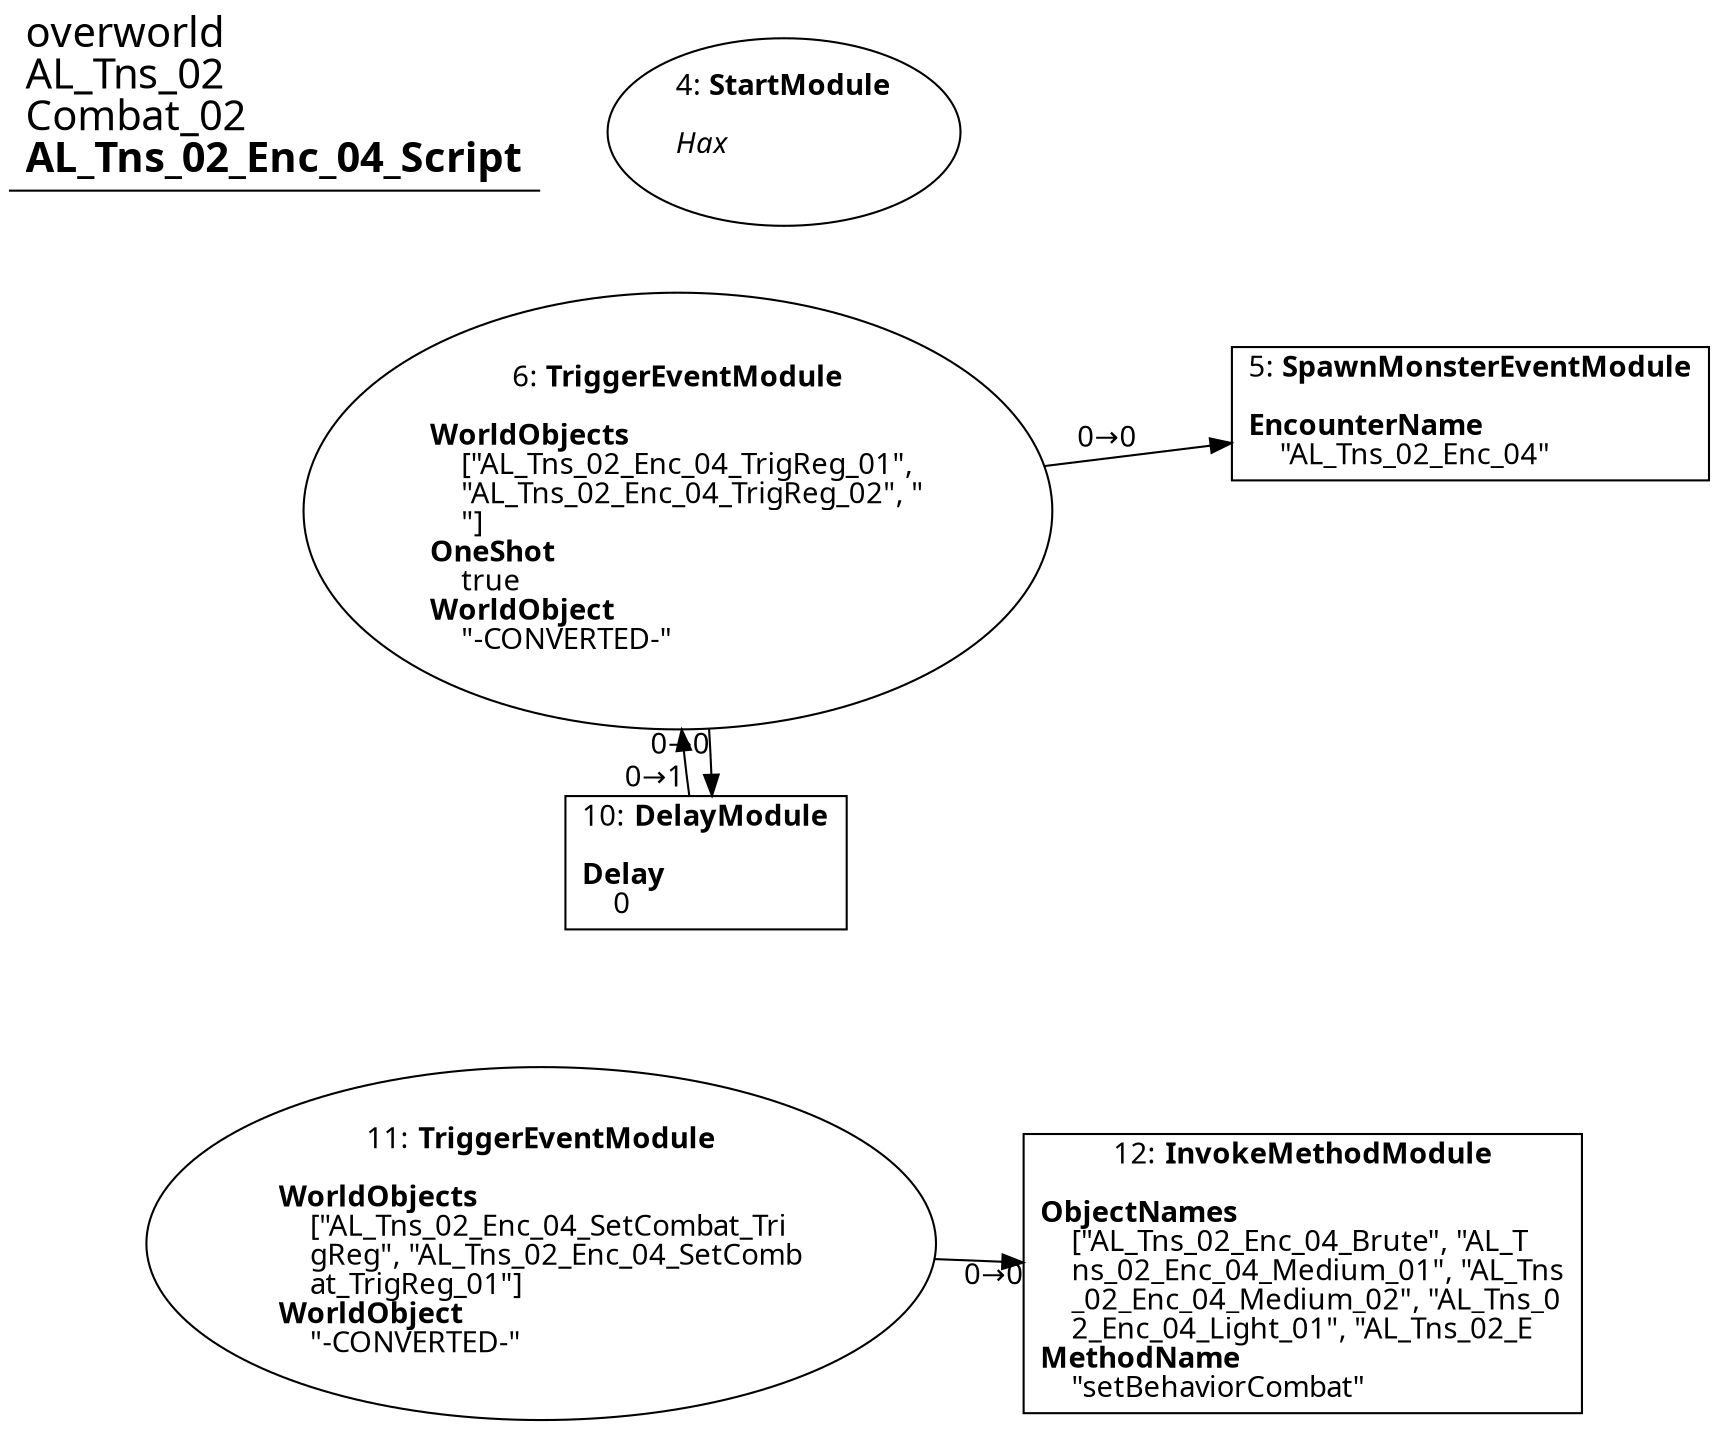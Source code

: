 digraph {
    layout = fdp;
    overlap = prism;
    sep = "+16";
    splines = spline;

    node [ shape = box ];

    graph [ fontname = "Segoe UI" ];
    node [ fontname = "Segoe UI" ];
    edge [ fontname = "Segoe UI" ];

    4 [ label = <4: <b>StartModule</b><br/><br/><i>Hax<br align="left"/></i><br align="left"/>> ];
    4 [ shape = oval ]
    4 [ pos = "0.15300001,-0.328!" ];

    5 [ label = <5: <b>SpawnMonsterEventModule</b><br/><br/><b>EncounterName</b><br align="left"/>    &quot;AL_Tns_02_Enc_04&quot;<br align="left"/>> ];
    5 [ pos = "0.58400005,-0.462!" ];

    6 [ label = <6: <b>TriggerEventModule</b><br/><br/><b>WorldObjects</b><br align="left"/>    [&quot;AL_Tns_02_Enc_04_TrigReg_01&quot;, <br align="left"/>    &quot;AL_Tns_02_Enc_04_TrigReg_02&quot;, &quot;<br align="left"/>    &quot;]<br align="left"/><b>OneShot</b><br align="left"/>    true<br align="left"/><b>WorldObject</b><br align="left"/>    &quot;-CONVERTED-&quot;<br align="left"/>> ];
    6 [ shape = oval ]
    6 [ pos = "0.14400001,-0.46400002!" ];
    6 -> 5 [ label = "0→0" ];
    6 -> 10 [ label = "0→0" ];

    10 [ label = <10: <b>DelayModule</b><br/><br/><b>Delay</b><br align="left"/>    0<br align="left"/>> ];
    10 [ pos = "0.186,-0.66300005!" ];
    10 -> 6 [ label = "0→1" ];

    11 [ label = <11: <b>TriggerEventModule</b><br/><br/><b>WorldObjects</b><br align="left"/>    [&quot;AL_Tns_02_Enc_04_SetCombat_Tri<br align="left"/>    gReg&quot;, &quot;AL_Tns_02_Enc_04_SetComb<br align="left"/>    at_TrigReg_01&quot;]<br align="left"/><b>WorldObject</b><br align="left"/>    &quot;-CONVERTED-&quot;<br align="left"/>> ];
    11 [ shape = oval ]
    11 [ pos = "0.15200001,-0.933!" ];
    11 -> 12 [ label = "0→0" ];

    12 [ label = <12: <b>InvokeMethodModule</b><br/><br/><b>ObjectNames</b><br align="left"/>    [&quot;AL_Tns_02_Enc_04_Brute&quot;, &quot;AL_T<br align="left"/>    ns_02_Enc_04_Medium_01&quot;, &quot;AL_Tns<br align="left"/>    _02_Enc_04_Medium_02&quot;, &quot;AL_Tns_0<br align="left"/>    2_Enc_04_Light_01&quot;, &quot;AL_Tns_02_E<br align="left"/><b>MethodName</b><br align="left"/>    &quot;setBehaviorCombat&quot;<br align="left"/>> ];
    12 [ pos = "0.47700003,-0.947!" ];

    title [ pos = "0.143,-0.32700002!" ];
    title [ shape = underline ];
    title [ label = <<font point-size="20">overworld<br align="left"/>AL_Tns_02<br align="left"/>Combat_02<br align="left"/><b>AL_Tns_02_Enc_04_Script</b><br align="left"/></font>> ];
}
